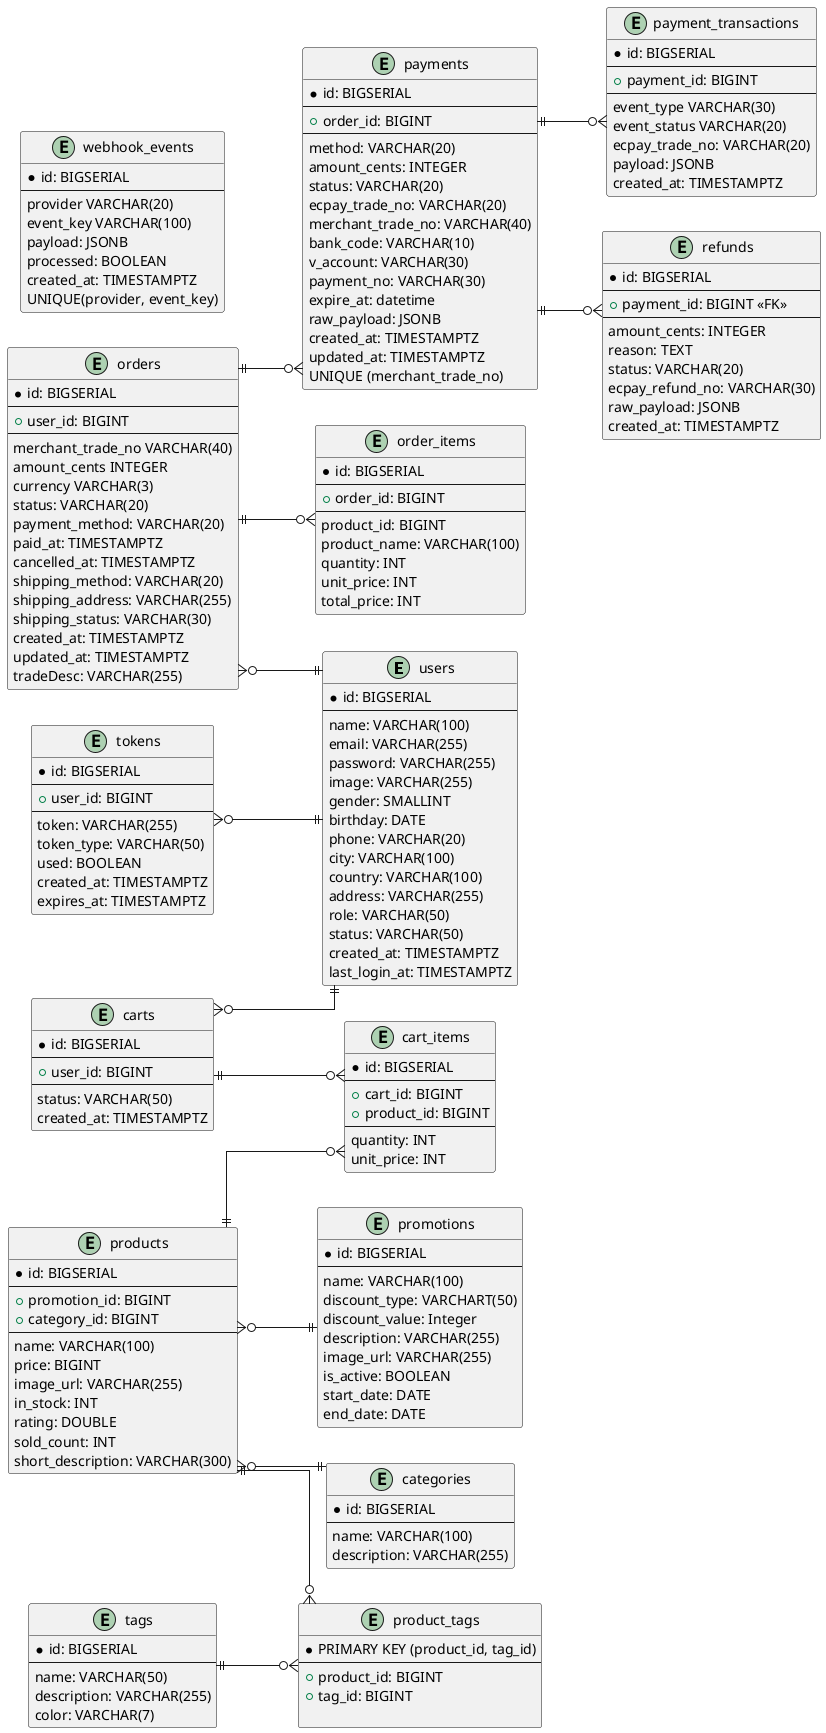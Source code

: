 @startuml

skinparam linetype ortho

left to right direction

entity "users" as users {
    *id: BIGSERIAL
    'PRIMARY KEY
    ---
    name: VARCHAR(100)
    'NOT NULL
    email: VARCHAR(255)
    'NOT NULL, UNIQUE
    password: VARCHAR(255)
    'NOT NULL
    image: VARCHAR(255)
    gender: SMALLINT
    birthday: DATE
    phone: VARCHAR(20)
    city: VARCHAR(100)
    country: VARCHAR(100)
    address: VARCHAR(255)
    role: VARCHAR(50)
    'guest, user, admin / NOT NULL
    status: VARCHAR(50)
    'ACTIVE, INACTIVE, BANNED / NOT NULL
    created_at: TIMESTAMPTZ
    'NOT NULL, DEFAULT now()
    last_login_at: TIMESTAMPTZ
    'NOT NULL
}

entity "promotions" as promotions {
    *id: BIGSERIAL
    'PRIMARY KEY
    ---
    name: VARCHAR(100)
    'NOT NULL
    discount_type: VARCHART(50)
    'PERCENTAGE, FIXED_AMOUNT / NOT NULL
    discount_value: Integer
    'NOT NULL
    description: VARCHAR(255)
    image_url: VARCHAR(255)
    is_active: BOOLEAN
    'NOT NULL
    start_date: DATE
    'NOT NULL
    end_date: DATE
    'NOT NULL
}

entity "categories" as categories {
    *id: BIGSERIAL
    'PRIMARY KEY
    ---
    name: VARCHAR(100)
    'NOT NULL
    description: VARCHAR(255)
}


entity "products" as products {
    *id: BIGSERIAL
    'PRIMARY KEY
    ---
    +promotion_id: BIGINT
    'REFERENCES promotions (id) ON DELETE SET NULL
    +category_id: BIGINT
    'REFERENCES categories (id) ON DELETE SET NULL
    ---
    name: VARCHAR(100)
    'NOT NULL
    price: BIGINT
    'NOT NULL
    image_url: VARCHAR(255)
    in_stock: INT
    'NOT NULL, DEFAULT 0
    rating: DOUBLE
    'PRECISION
    sold_count: INT
    short_description: VARCHAR(300)
}

entity "carts" as carts {
    *id: BIGSERIAL
    'PRIMARY KEY
    ---
    +user_id: BIGINT
    'REFERENCES users(id) ON DELETE CASCADE / NOT NULL
    ---
    status: VARCHAR(50)
    'ACTIVE, CHECKED_OUT, ABANDONED / NOT NULL
    created_at: TIMESTAMPTZ 
    'NOT NULL, DEFAULT now()
}

entity "orders" as orders{
    *id: BIGSERIAL
    'PRIMARY KEY
    ---
    +user_id: BIGINT
    'REFERENCES users(id) / NOT NULL
    ---
    merchant_trade_no VARCHAR(40)
    '你的商店訂單編號（給 ECPay 的 MerchantTradeNo） / UNIQUE, NOT NULL
    amount_cents INTEGER
    '以「分」存 NTD，避免浮點 / NOT NULL
    currency VARCHAR(3)
    'NOT NULL, DEFAULT 'TWD'
    status: VARCHAR(20)
    'PENDING, PAID, CANCELED, EXPIRED, REFUNDING / NOT NULL
    payment_method: VARCHAR(20)
    'CREDIT / NOT NULL
    paid_at: TIMESTAMPTZ
    cancelled_at: TIMESTAMPTZ
    shipping_method: VARCHAR(20)
    'NOT NULL
    shipping_address: VARCHAR(255)
    'NOT NULL
    shipping_status: VARCHAR(30)
    'NOT NULL
    created_at: TIMESTAMPTZ
    'NOT NULL, DEFAULT now()
    updated_at: TIMESTAMPTZ
    'NOT NULL, DEFAULT now()
    tradeDesc: VARCHAR(255)
    '訂單描述
}

entity "payments" as payments {
    *id: BIGSERIAL
    'PRIMARY KEY
    ---
    +order_id: BIGINT
    'REFERENCES orders(id) ON DELETE CASCADE / NOT NULL
    ---
    method: VARCHAR(20)
    'CREDIT, ATM, CVS / NOT NULL
    amount_cents: INTEGER
    'NOT NULL
    status: VARCHAR(20)
    'INIT, WAITING, SUCCESS, FAIL, EXPIRED / NOT NULL
    ecpay_trade_no: VARCHAR(20)
    '綠界回傳 TradeNo
    merchant_trade_no: VARCHAR(40)
    '再存一份方便查 / NOT NULL
    bank_code: VARCHAR(10)
    'ATM專用
    v_account: VARCHAR(30)
    'ATM專用
    payment_no: VARCHAR(30)
    'CVS專用
    expire_at: datetime
    'ATM/CVS 繳款期限
    raw_payload: JSONB
    '最近一次對應的原始payload
    created_at: TIMESTAMPTZ
    'NOT NULL, DEFAULT: now()
    updated_at: TIMESTAMPTZ
    'NOT NULL, DEFAULT: now()
    UNIQUE (merchant_trade_no)
}

entity "payment_transactions" as payment_transactions {
    *id: BIGSERIAL
    'PRIMARY KEY
    ---
    +payment_id: BIGINT
    'REFERENCES payment(id) ON DELETE CASCADE / NOT NULL
    ---
    event_type VARCHAR(30)
    'REQUEST, NOTIFY, QUERY, REFUND, CLOSE / NOT NULL
    event_status VARCHAR(20)
    'SUCCESS , FAIL / NOT NULL
    ecpay_trade_no: VARCHAR(20)
    payload: JSONB
    '完整請求或回應 / NOT NULL
    created_at: TIMESTAMPTZ
    'NOT NULL
}

entity "refunds" as refunds {
    *id: BIGSERIAL
    'PRIMARY KEY
    ---
    +payment_id: BIGINT <<FK>>
    'REFERENCES payments(id) ON DELETE CASCADE / NOT NULL
    ---
    amount_cents: INTEGER
    'NOT NULL
    reason: TEXT
    status: VARCHAR(20)
    'REQUESTED, PROCESSING, SUCCESS, FAIL / NOT NULL
    ecpay_refund_no: VARCHAR(30)
    raw_payload: JSONB
    created_at: TIMESTAMPTZ
    'NOT NULL, DEFAULT: now()
}

entity "webhook_events" as webhook_events {
    *id: BIGSERIAL
    'PRIMARY KEY
    ---
    provider VARCHAR(20)
    'ECPAY / NOT NULL
    event_key VARCHAR(100)
    '例如 TradeNo 或 TradeNo+RtnCode+guts / NOT NULL
    payload: JSONB
    'NOT NULL
    processed: BOOLEAN
    'NOT NULL, DEFAULT false
    created_at: TIMESTAMPTZ
    'NOT NULL, DEFAULT now()
    UNIQUE(provider, event_key)
}

entity "order_items" as order_items{
    *id: BIGSERIAL
    'PRIMARY KEY
    ---
    +order_id: BIGINT
    'REFERENCES orders(id) ON DELETE CASCADE / NOT NULL
    ---
    product_id: BIGINT
    'NOT NULL
    product_name: VARCHAR(100)
    'NOT NULL
    quantity: INT
    'CHECK (quantity > 0), NOT NULL
    unit_price: INT
    'CHECK (unit_price >= 0), NOT NULL
    total_price: INT
    'NOT NULL
}

entity "cart_items" as cart_items {
    *id: BIGSERIAL
    'PRIMARY KEY
    ---
    +cart_id: BIGINT
    'REFERENCES carts(id) ON DELETE CASCADE / NOT NULL
    +product_id: BIGINT
    'REFERENCES products(id) ON DELETE CASCADE / NOT NULL
    ---
    quantity: INT
    'NOT NULL, CHECK (quantity > 0) DEFAULT 1
    unit_price: INT
    'NOT NULL, CHECK (unit_price >= 0)
}


entity "tags" as tags{
    *id: BIGSERIAL
    'PRIMARY KEY
    ---
    name: VARCHAR(50)
    'NOT NULL
    description: VARCHAR(255)
    color: VARCHAR(7)
    'NOT NULL , DEFAULT #FF5733
}

entity "product_tags" as product_tags {
    *PRIMARY KEY (product_id, tag_id)
    ---
    +product_id: BIGINT
    'REFERENCES products(id) ON DELETE CASCADE / NOT NULL
    +tag_id: BIGINT
    'REFERENCES tags(id) ON DELETE CASCADE / NOT NULL

}

entity "tokens" as tokens {
    *id: BIGSERIAL
    'PRIMARY KEY
    ---
    +user_id: BIGINT
    'REFERENCES users(id) ON DELETE CASCADE / NOT NULL
    ---
    token: VARCHAR(255)
    'NOT NULL
    token_type: VARCHAR(50)
    'forgetPassword, emailVerification / NOT NULL
    used: BOOLEAN
    'NOT NULL, DEFAULT: false
    created_at: TIMESTAMPTZ
    'NOT NULL, DEFAULT: now()
    expires_at: TIMESTAMPTZ
    'NOT NULL
}

tags ||--o{ product_tags
products ||--o{ product_tags
carts }o--|| users
carts ||--o{ cart_items
products ||--o{ cart_items
orders }o--|| users
orders ||--o{ order_items
orders ||--o{ payments
products }o--|| promotions
products }o--|| categories
payments ||--o{ payment_transactions
payments ||--o{ refunds
tokens }o--|| users

@enduml